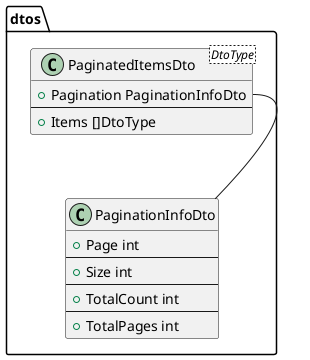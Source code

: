 @startuml

package dtos {
    class PaginationInfoDto {
        +Page int
        --
        +Size int
        --
        +TotalCount int
        --
        +TotalPages int
    }
    class PaginatedItemsDto<DtoType> {
        +Pagination PaginationInfoDto
        --
        +Items []DtoType
    }
    PaginatedItemsDto::Pagination -- PaginationInfoDto
}

@enduml